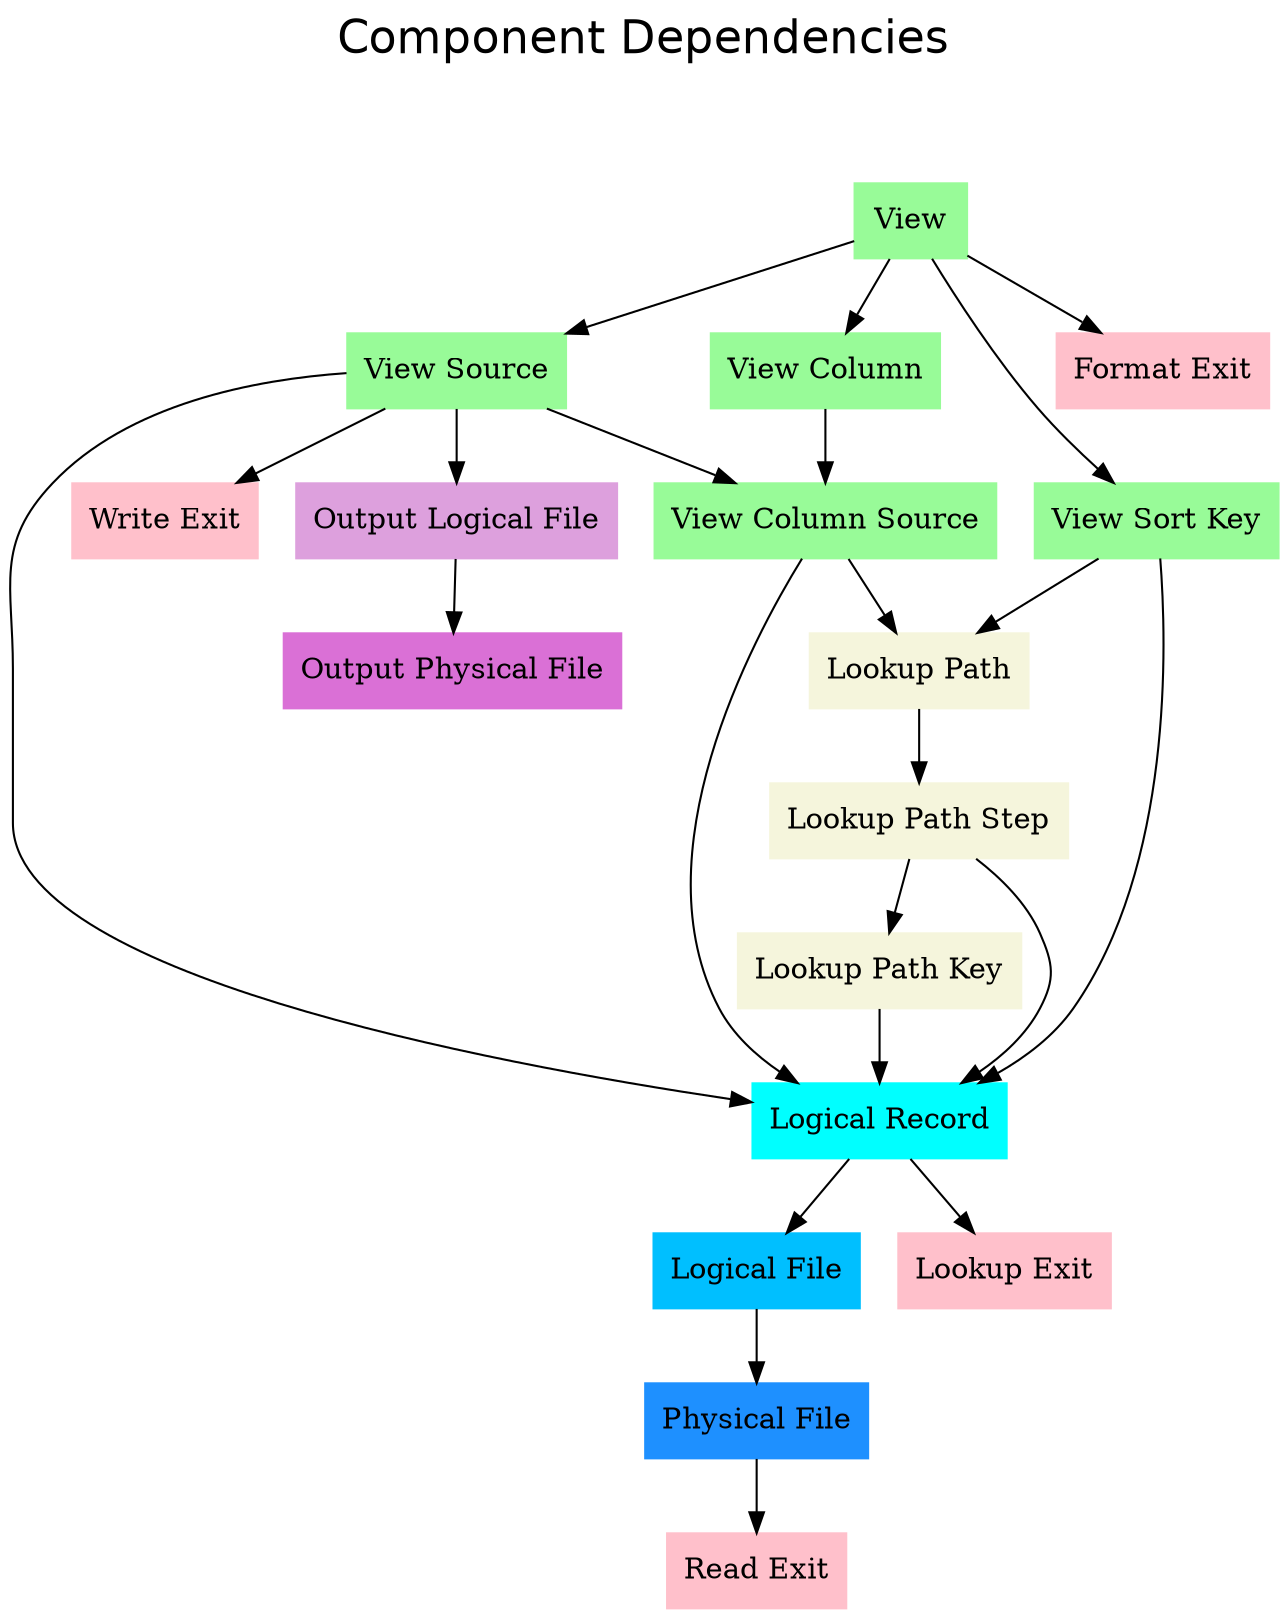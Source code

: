 digraph RunControlGeneratoFileFlowr {
rankdir=TB
//Nodes
graph [label="Component Dependencies\n\n\n", labelloc=t, labeljust=center, fontname=Helvetica, fontsize=22];
labeljust=center;

// Files

VIEW[label="View" shape=rect style=filled color=PaleGreen]
VS[label="View Source" shape=rect style=filled color=PaleGreen]
VC[label="View Column" shape=rect style=filled color=PaleGreen]
VCS[label="View Column Source" shape=rect style=filled color=PaleGreen]
VSK[label="View Sort Key" shape=rect style=filled color=PaleGreen]
LR[label="Logical Record" shape=rect style=filled color=cyan]
LF[label="Logical File" shape=rect style=filled color=deepskyblue]
PF[label="Physical File" shape=rect style=filled color=dodgerblue]
OLF[label="Output Logical File" shape=rect style=filled color=plum]
OPF[label="Output Physical File" shape=rect style=filled color=orchid]
RE[label="Read Exit" shape=rect style=filled color=pink]
WE[label="Write Exit" shape=rect style=filled color=pink]
LE[label="Lookup Exit" shape=rect style=filled color=pink]
FE[label="Format Exit" shape=rect style=filled color=pink]
LP[label="Lookup Path" shape=rect style=filled color=beige]
LPS[label="Lookup Path Step" shape=rect style=filled color=beige]
LPK[label="Lookup Path Key" shape=rect style=filled color=beige]

VIEW -> VS
VIEW -> VSK
VS -> LR
VSK -> LR
VSK -> LP
LR -> LF
VIEW -> VC
VC -> VCS
LF -> PF
PF -> RE
VIEW -> FE
VS -> VCS
VCS -> LP -> LPS -> LPK
LR -> LE
LPS -> LR
VCS -> LR
LPK -> LR
VS -> OLF -> OPF
VS -> WE


}
